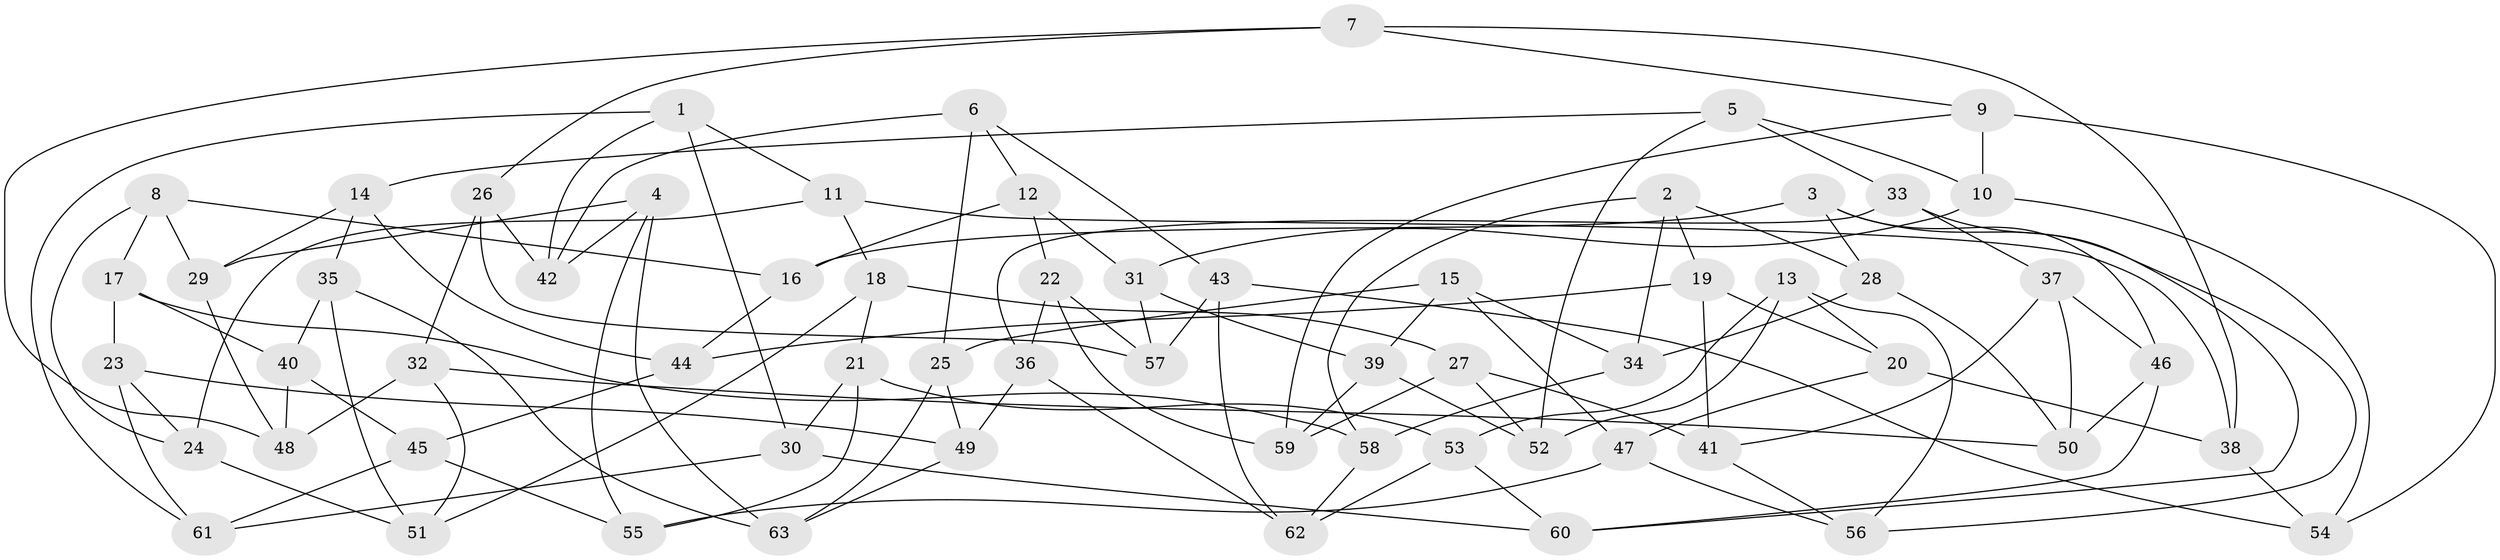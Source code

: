 // Generated by graph-tools (version 1.1) at 2025/16/03/09/25 04:16:38]
// undirected, 63 vertices, 126 edges
graph export_dot {
graph [start="1"]
  node [color=gray90,style=filled];
  1;
  2;
  3;
  4;
  5;
  6;
  7;
  8;
  9;
  10;
  11;
  12;
  13;
  14;
  15;
  16;
  17;
  18;
  19;
  20;
  21;
  22;
  23;
  24;
  25;
  26;
  27;
  28;
  29;
  30;
  31;
  32;
  33;
  34;
  35;
  36;
  37;
  38;
  39;
  40;
  41;
  42;
  43;
  44;
  45;
  46;
  47;
  48;
  49;
  50;
  51;
  52;
  53;
  54;
  55;
  56;
  57;
  58;
  59;
  60;
  61;
  62;
  63;
  1 -- 42;
  1 -- 30;
  1 -- 61;
  1 -- 11;
  2 -- 19;
  2 -- 58;
  2 -- 28;
  2 -- 34;
  3 -- 16;
  3 -- 46;
  3 -- 28;
  3 -- 56;
  4 -- 42;
  4 -- 29;
  4 -- 55;
  4 -- 63;
  5 -- 52;
  5 -- 33;
  5 -- 14;
  5 -- 10;
  6 -- 12;
  6 -- 25;
  6 -- 43;
  6 -- 42;
  7 -- 26;
  7 -- 38;
  7 -- 48;
  7 -- 9;
  8 -- 17;
  8 -- 16;
  8 -- 29;
  8 -- 24;
  9 -- 10;
  9 -- 54;
  9 -- 59;
  10 -- 54;
  10 -- 31;
  11 -- 18;
  11 -- 24;
  11 -- 38;
  12 -- 16;
  12 -- 31;
  12 -- 22;
  13 -- 20;
  13 -- 52;
  13 -- 53;
  13 -- 56;
  14 -- 29;
  14 -- 44;
  14 -- 35;
  15 -- 47;
  15 -- 34;
  15 -- 25;
  15 -- 39;
  16 -- 44;
  17 -- 23;
  17 -- 58;
  17 -- 40;
  18 -- 21;
  18 -- 51;
  18 -- 27;
  19 -- 44;
  19 -- 20;
  19 -- 41;
  20 -- 38;
  20 -- 47;
  21 -- 30;
  21 -- 55;
  21 -- 53;
  22 -- 36;
  22 -- 57;
  22 -- 59;
  23 -- 61;
  23 -- 24;
  23 -- 49;
  24 -- 51;
  25 -- 63;
  25 -- 49;
  26 -- 57;
  26 -- 42;
  26 -- 32;
  27 -- 52;
  27 -- 59;
  27 -- 41;
  28 -- 50;
  28 -- 34;
  29 -- 48;
  30 -- 60;
  30 -- 61;
  31 -- 57;
  31 -- 39;
  32 -- 51;
  32 -- 48;
  32 -- 50;
  33 -- 60;
  33 -- 37;
  33 -- 36;
  34 -- 58;
  35 -- 40;
  35 -- 51;
  35 -- 63;
  36 -- 49;
  36 -- 62;
  37 -- 50;
  37 -- 46;
  37 -- 41;
  38 -- 54;
  39 -- 59;
  39 -- 52;
  40 -- 48;
  40 -- 45;
  41 -- 56;
  43 -- 62;
  43 -- 57;
  43 -- 54;
  44 -- 45;
  45 -- 55;
  45 -- 61;
  46 -- 50;
  46 -- 60;
  47 -- 56;
  47 -- 55;
  49 -- 63;
  53 -- 62;
  53 -- 60;
  58 -- 62;
}
